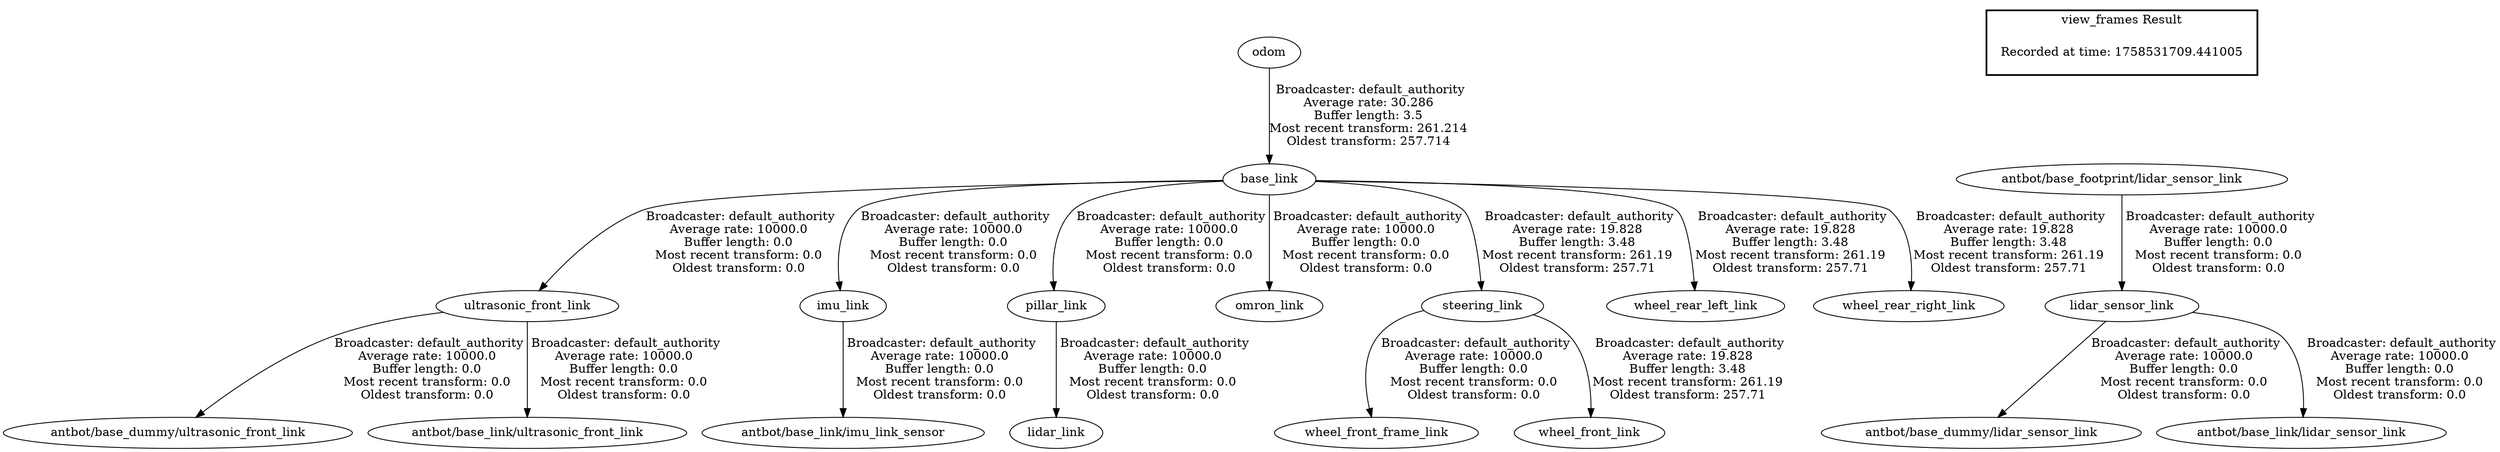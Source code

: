 digraph G {
"odom" -> "base_link"[label=" Broadcaster: default_authority\nAverage rate: 30.286\nBuffer length: 3.5\nMost recent transform: 261.214\nOldest transform: 257.714\n"];
"lidar_sensor_link" -> "antbot/base_dummy/lidar_sensor_link"[label=" Broadcaster: default_authority\nAverage rate: 10000.0\nBuffer length: 0.0\nMost recent transform: 0.0\nOldest transform: 0.0\n"];
"antbot/base_footprint/lidar_sensor_link" -> "lidar_sensor_link"[label=" Broadcaster: default_authority\nAverage rate: 10000.0\nBuffer length: 0.0\nMost recent transform: 0.0\nOldest transform: 0.0\n"];
"ultrasonic_front_link" -> "antbot/base_dummy/ultrasonic_front_link"[label=" Broadcaster: default_authority\nAverage rate: 10000.0\nBuffer length: 0.0\nMost recent transform: 0.0\nOldest transform: 0.0\n"];
"base_link" -> "ultrasonic_front_link"[label=" Broadcaster: default_authority\nAverage rate: 10000.0\nBuffer length: 0.0\nMost recent transform: 0.0\nOldest transform: 0.0\n"];
"base_link" -> "imu_link"[label=" Broadcaster: default_authority\nAverage rate: 10000.0\nBuffer length: 0.0\nMost recent transform: 0.0\nOldest transform: 0.0\n"];
"pillar_link" -> "lidar_link"[label=" Broadcaster: default_authority\nAverage rate: 10000.0\nBuffer length: 0.0\nMost recent transform: 0.0\nOldest transform: 0.0\n"];
"base_link" -> "pillar_link"[label=" Broadcaster: default_authority\nAverage rate: 10000.0\nBuffer length: 0.0\nMost recent transform: 0.0\nOldest transform: 0.0\n"];
"base_link" -> "omron_link"[label=" Broadcaster: default_authority\nAverage rate: 10000.0\nBuffer length: 0.0\nMost recent transform: 0.0\nOldest transform: 0.0\n"];
"steering_link" -> "wheel_front_frame_link"[label=" Broadcaster: default_authority\nAverage rate: 10000.0\nBuffer length: 0.0\nMost recent transform: 0.0\nOldest transform: 0.0\n"];
"base_link" -> "steering_link"[label=" Broadcaster: default_authority\nAverage rate: 19.828\nBuffer length: 3.48\nMost recent transform: 261.19\nOldest transform: 257.71\n"];
"imu_link" -> "antbot/base_link/imu_link_sensor"[label=" Broadcaster: default_authority\nAverage rate: 10000.0\nBuffer length: 0.0\nMost recent transform: 0.0\nOldest transform: 0.0\n"];
"lidar_sensor_link" -> "antbot/base_link/lidar_sensor_link"[label=" Broadcaster: default_authority\nAverage rate: 10000.0\nBuffer length: 0.0\nMost recent transform: 0.0\nOldest transform: 0.0\n"];
"ultrasonic_front_link" -> "antbot/base_link/ultrasonic_front_link"[label=" Broadcaster: default_authority\nAverage rate: 10000.0\nBuffer length: 0.0\nMost recent transform: 0.0\nOldest transform: 0.0\n"];
"steering_link" -> "wheel_front_link"[label=" Broadcaster: default_authority\nAverage rate: 19.828\nBuffer length: 3.48\nMost recent transform: 261.19\nOldest transform: 257.71\n"];
"base_link" -> "wheel_rear_left_link"[label=" Broadcaster: default_authority\nAverage rate: 19.828\nBuffer length: 3.48\nMost recent transform: 261.19\nOldest transform: 257.71\n"];
"base_link" -> "wheel_rear_right_link"[label=" Broadcaster: default_authority\nAverage rate: 19.828\nBuffer length: 3.48\nMost recent transform: 261.19\nOldest transform: 257.71\n"];
edge [style=invis];
 subgraph cluster_legend { style=bold; color=black; label ="view_frames Result";
"Recorded at time: 1758531709.441005"[ shape=plaintext ] ;
}->"antbot/base_footprint/lidar_sensor_link";
}